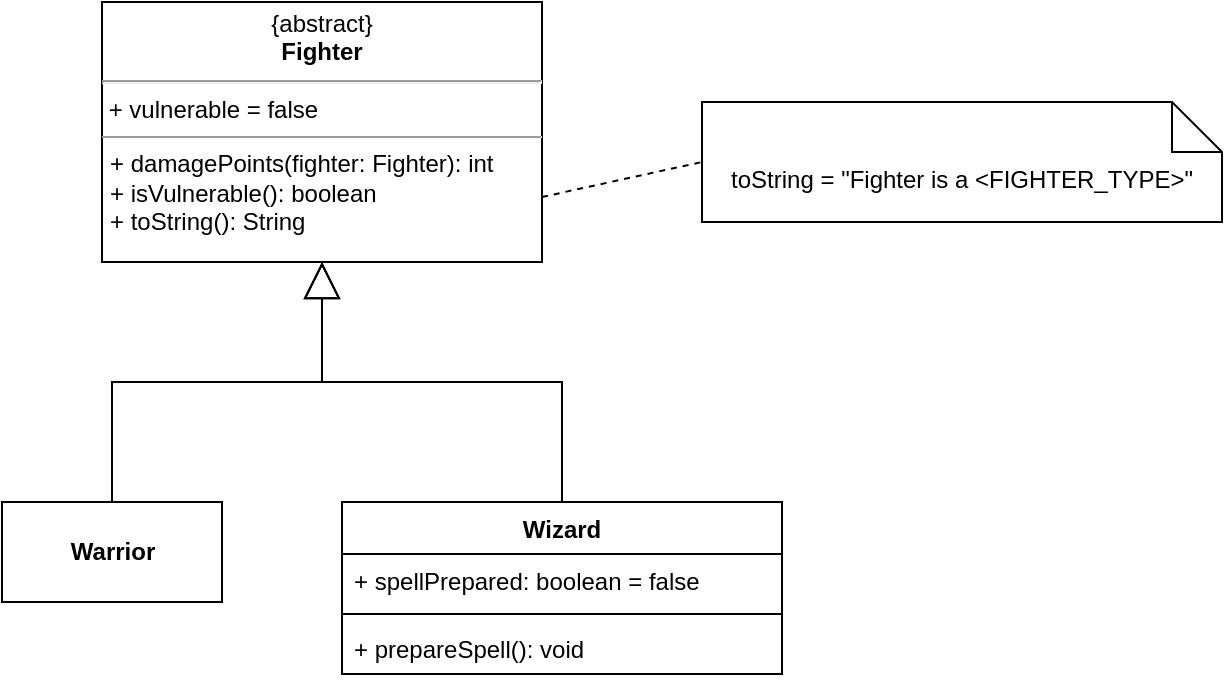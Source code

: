 <mxfile version="18.0.6" type="device"><diagram id="2qDWsG7kd9743OMO21FG" name="Class Diagram"><mxGraphModel dx="1102" dy="689" grid="1" gridSize="10" guides="1" tooltips="1" connect="1" arrows="1" fold="1" page="1" pageScale="1" pageWidth="1169" pageHeight="827" math="0" shadow="0"><root><mxCell id="0"/><mxCell id="1" parent="0"/><mxCell id="4X6kCkudVGz2sM4LWM07-7" value="Wizard" style="swimlane;fontStyle=1;align=center;verticalAlign=top;childLayout=stackLayout;horizontal=1;startSize=26;horizontalStack=0;resizeParent=1;resizeParentMax=0;resizeLast=0;collapsible=1;marginBottom=0;" vertex="1" parent="1"><mxGeometry x="460" y="360" width="220" height="86" as="geometry"/></mxCell><mxCell id="4X6kCkudVGz2sM4LWM07-8" value="+ spellPrepared: boolean = false" style="text;strokeColor=none;fillColor=none;align=left;verticalAlign=top;spacingLeft=4;spacingRight=4;overflow=hidden;rotatable=0;points=[[0,0.5],[1,0.5]];portConstraint=eastwest;" vertex="1" parent="4X6kCkudVGz2sM4LWM07-7"><mxGeometry y="26" width="220" height="26" as="geometry"/></mxCell><mxCell id="4X6kCkudVGz2sM4LWM07-9" value="" style="line;strokeWidth=1;fillColor=none;align=left;verticalAlign=middle;spacingTop=-1;spacingLeft=3;spacingRight=3;rotatable=0;labelPosition=right;points=[];portConstraint=eastwest;" vertex="1" parent="4X6kCkudVGz2sM4LWM07-7"><mxGeometry y="52" width="220" height="8" as="geometry"/></mxCell><mxCell id="4X6kCkudVGz2sM4LWM07-10" value="+ prepareSpell(): void" style="text;strokeColor=none;fillColor=none;align=left;verticalAlign=top;spacingLeft=4;spacingRight=4;overflow=hidden;rotatable=0;points=[[0,0.5],[1,0.5]];portConstraint=eastwest;" vertex="1" parent="4X6kCkudVGz2sM4LWM07-7"><mxGeometry y="60" width="220" height="26" as="geometry"/></mxCell><mxCell id="4X6kCkudVGz2sM4LWM07-17" value="&lt;p style=&quot;margin:0px;margin-top:4px;text-align:center;&quot;&gt;{abstract}&lt;br&gt;&lt;b&gt;Fighter&lt;/b&gt;&lt;/p&gt;&lt;hr&gt;&amp;nbsp;+ vulnerable = false&lt;hr size=&quot;1&quot;&gt;&lt;p style=&quot;margin:0px;margin-left:4px;&quot;&gt;+ damagePoints(fighter: Fighter): int&lt;br&gt;+ isVulnerable(): boolean&lt;/p&gt;&lt;p style=&quot;margin:0px;margin-left:4px;&quot;&gt;+ toString(): String&lt;br&gt;&lt;/p&gt;" style="verticalAlign=top;align=left;overflow=fill;fontSize=12;fontFamily=Helvetica;html=1;" vertex="1" parent="1"><mxGeometry x="340" y="110" width="220" height="130" as="geometry"/></mxCell><mxCell id="4X6kCkudVGz2sM4LWM07-19" value="Warrior" style="html=1;fontStyle=1" vertex="1" parent="1"><mxGeometry x="290" y="360" width="110" height="50" as="geometry"/></mxCell><mxCell id="4X6kCkudVGz2sM4LWM07-20" value="" style="endArrow=block;endSize=16;endFill=0;html=1;rounded=0;exitX=0.5;exitY=0;exitDx=0;exitDy=0;entryX=0.5;entryY=1;entryDx=0;entryDy=0;edgeStyle=orthogonalEdgeStyle;" edge="1" parent="1" source="4X6kCkudVGz2sM4LWM07-19" target="4X6kCkudVGz2sM4LWM07-17"><mxGeometry width="160" relative="1" as="geometry"><mxPoint x="400" y="540" as="sourcePoint"/><mxPoint x="250" y="470" as="targetPoint"/></mxGeometry></mxCell><mxCell id="4X6kCkudVGz2sM4LWM07-21" value="" style="endArrow=block;endSize=16;endFill=0;html=1;rounded=0;entryX=0.5;entryY=1;entryDx=0;entryDy=0;exitX=0.5;exitY=0;exitDx=0;exitDy=0;edgeStyle=orthogonalEdgeStyle;" edge="1" parent="1" source="4X6kCkudVGz2sM4LWM07-7" target="4X6kCkudVGz2sM4LWM07-17"><mxGeometry width="160" relative="1" as="geometry"><mxPoint x="480" y="350" as="sourcePoint"/><mxPoint x="550" y="280" as="targetPoint"/></mxGeometry></mxCell><mxCell id="4X6kCkudVGz2sM4LWM07-22" value="&lt;font style=&quot;font-size: 12px;&quot;&gt;toString =&amp;nbsp;&lt;span style=&quot;text-align: start;&quot;&gt;&quot;Fighter is a &amp;lt;FIGHTER_TYPE&amp;gt;&quot;&lt;/span&gt;&lt;/font&gt;" style="shape=note2;boundedLbl=1;whiteSpace=wrap;html=1;size=25;verticalAlign=top;align=center;" vertex="1" parent="1"><mxGeometry x="640" y="160" width="260" height="60" as="geometry"/></mxCell><mxCell id="4X6kCkudVGz2sM4LWM07-23" value="" style="endArrow=none;dashed=1;html=1;rounded=0;fontFamily=Helvetica;fontSize=12;fontColor=#000000;entryX=0;entryY=0.5;entryDx=0;entryDy=0;entryPerimeter=0;exitX=1;exitY=0.75;exitDx=0;exitDy=0;" edge="1" parent="1" source="4X6kCkudVGz2sM4LWM07-17" target="4X6kCkudVGz2sM4LWM07-22"><mxGeometry width="50" height="50" relative="1" as="geometry"><mxPoint x="540" y="380" as="sourcePoint"/><mxPoint x="590" y="330" as="targetPoint"/></mxGeometry></mxCell></root></mxGraphModel></diagram></mxfile>